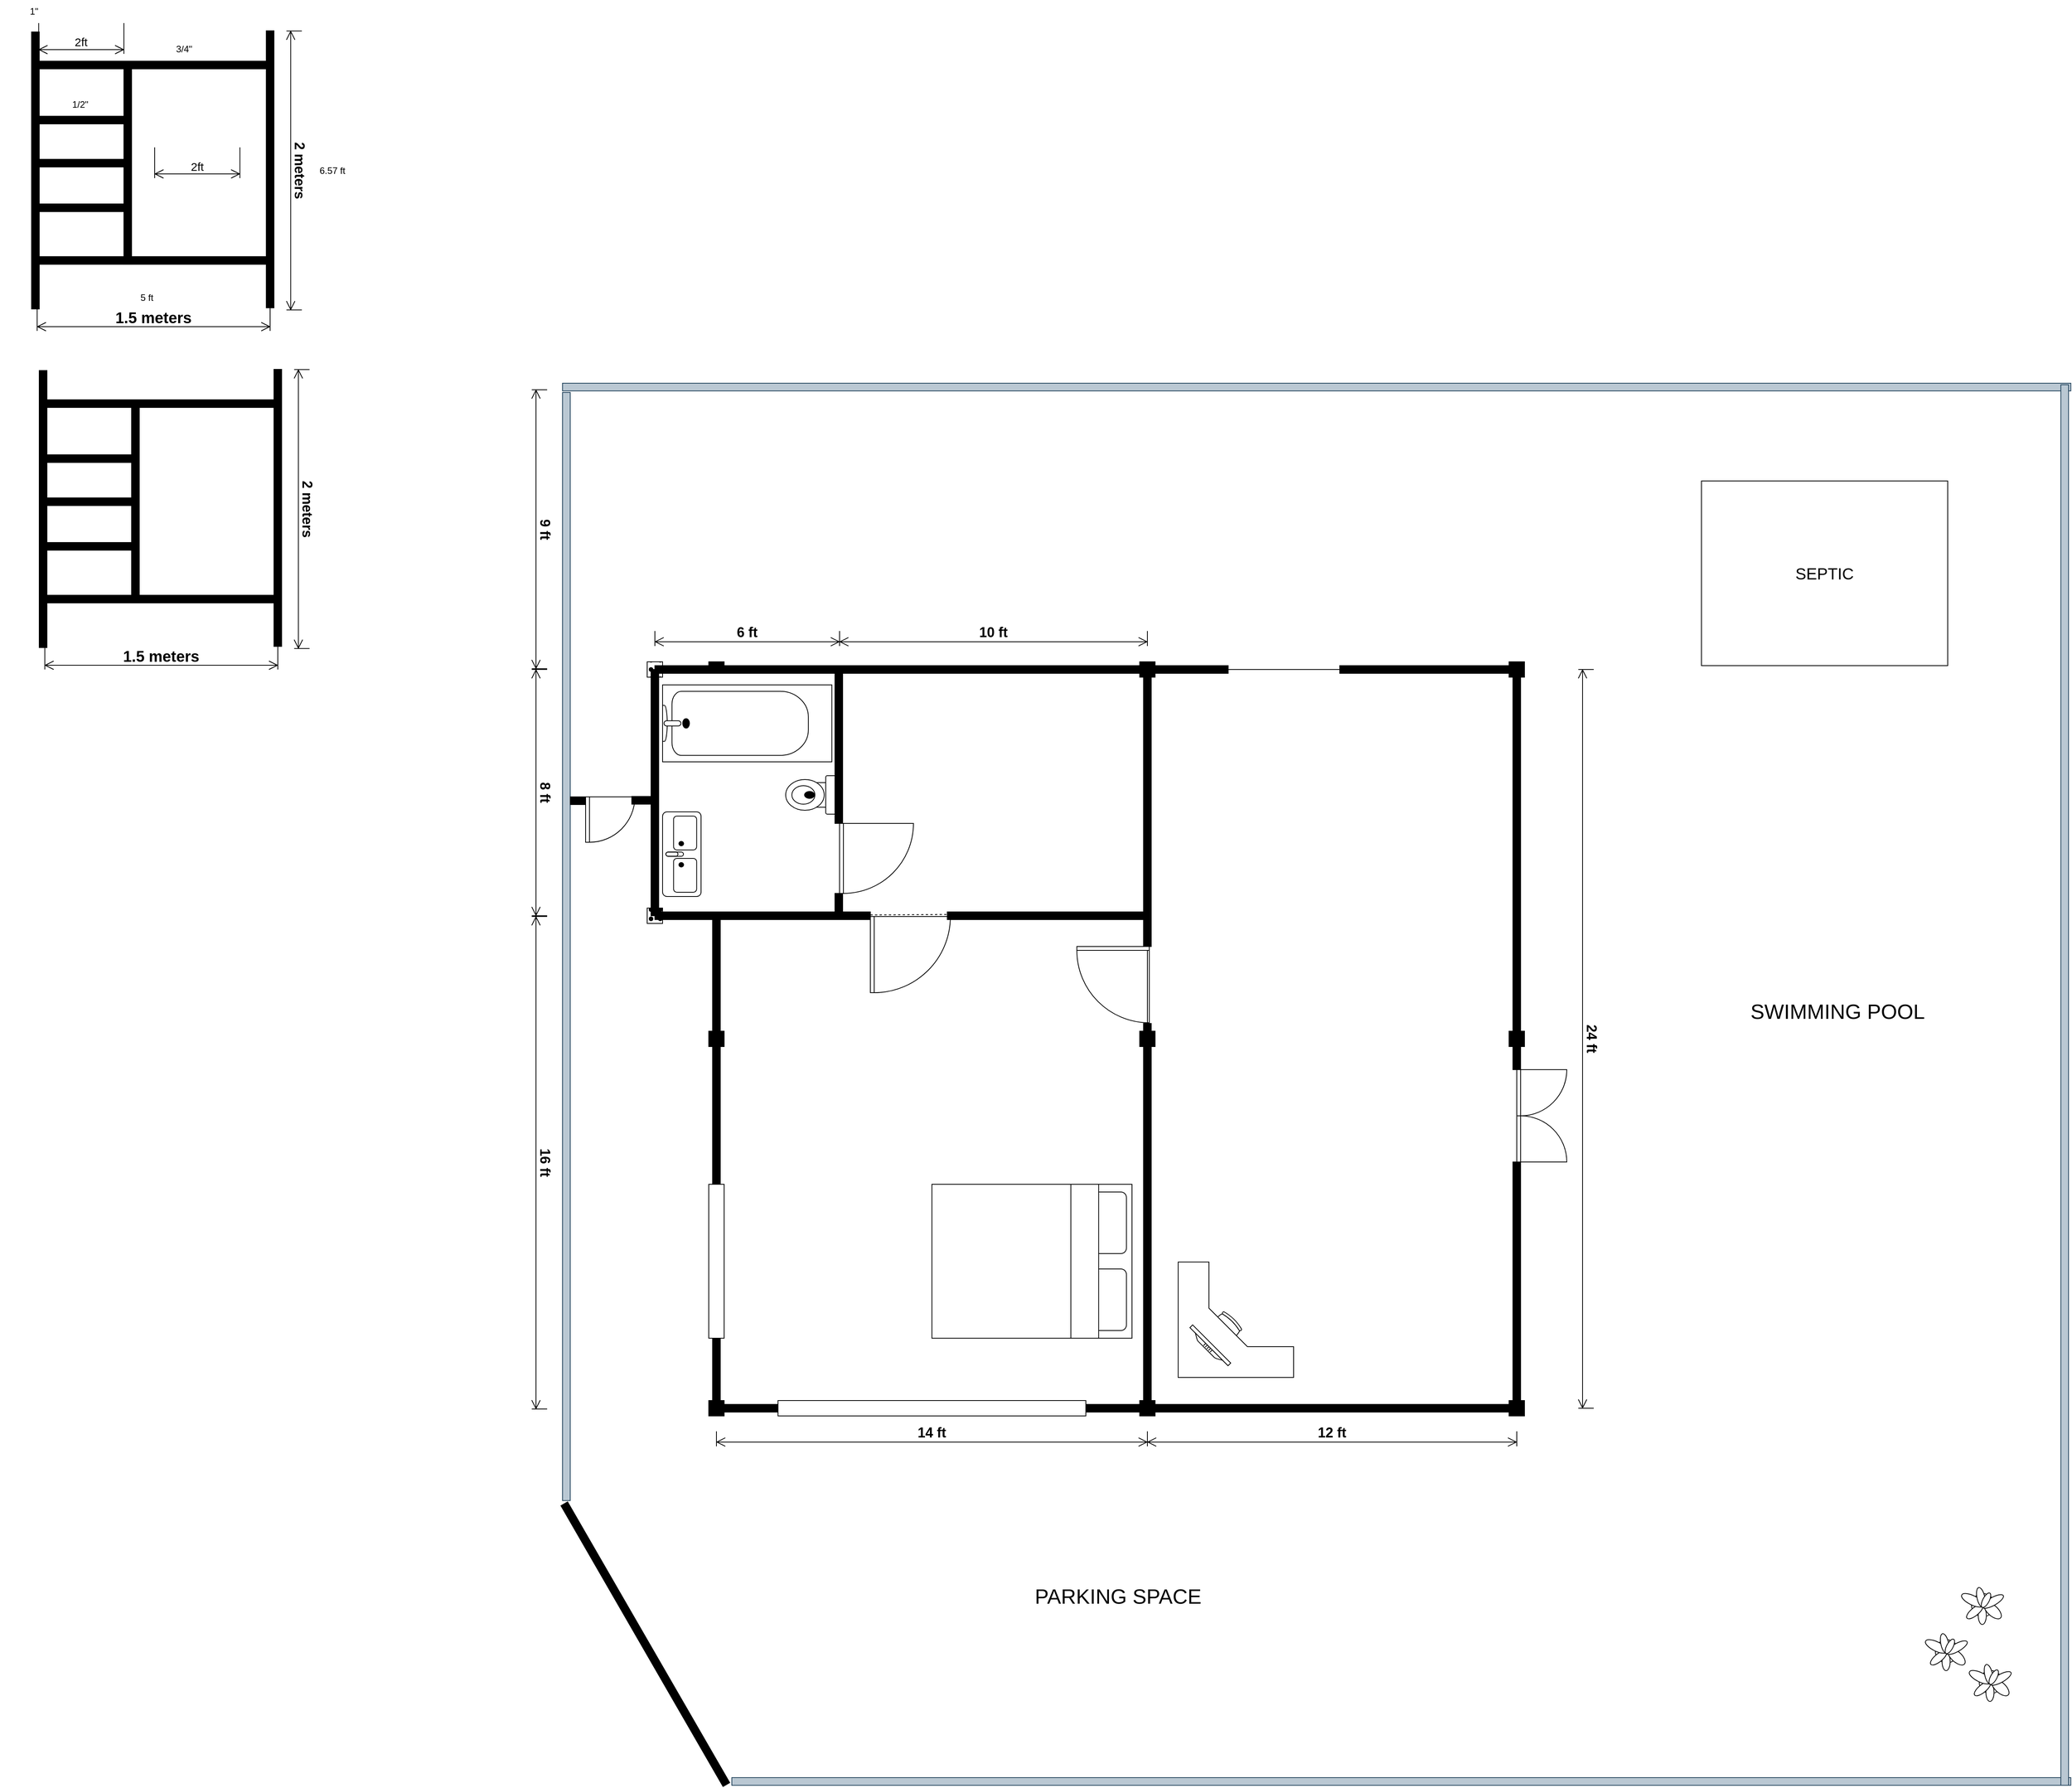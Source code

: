 <mxfile version="21.2.0" type="github">
  <diagram name="Page-1" id="16e2658f-23c8-b752-8be9-c03fbebb8bbe">
    <mxGraphModel dx="2773" dy="2004" grid="1" gridSize="10" guides="1" tooltips="1" connect="1" arrows="1" fold="1" page="1" pageScale="1" pageWidth="1100" pageHeight="850" background="none" math="0" shadow="0">
      <root>
        <mxCell id="0" />
        <mxCell id="1" parent="0" />
        <mxCell id="7wt9Ctz-3R3l7GTghrN8-20" value="24 ft" style="shape=dimension;whiteSpace=wrap;html=1;align=center;points=[];verticalAlign=bottom;spacingBottom=3;labelBackgroundColor=none;rotation=90;direction=east;flipH=0;flipV=0;fontSize=18;fontStyle=1" parent="1" vertex="1">
          <mxGeometry x="-310" y="550" width="960" height="20" as="geometry" />
        </mxCell>
        <mxCell id="7wt9Ctz-3R3l7GTghrN8-34" value="&lt;font style=&quot;font-size: 18px;&quot;&gt;6 ft&lt;/font&gt;" style="shape=dimension;whiteSpace=wrap;html=1;align=center;points=[];verticalAlign=bottom;spacingBottom=3;labelBackgroundColor=none;fontStyle=1" parent="1" vertex="1">
          <mxGeometry x="-1040" y="30" width="240" height="19.49" as="geometry" />
        </mxCell>
        <mxCell id="7wt9Ctz-3R3l7GTghrN8-43" value="" style="rounded=0;whiteSpace=wrap;html=1;fillColor=none;movable=0;resizable=0;rotatable=0;deletable=0;editable=0;locked=1;connectable=0;" parent="1" vertex="1">
          <mxGeometry x="-960" y="80" width="560" height="960" as="geometry" />
        </mxCell>
        <mxCell id="7wt9Ctz-3R3l7GTghrN8-44" value="" style="rounded=0;whiteSpace=wrap;html=1;fillColor=none;movable=0;resizable=0;rotatable=0;deletable=0;editable=0;locked=1;connectable=0;" parent="1" vertex="1">
          <mxGeometry x="-400" y="80" width="480" height="960" as="geometry" />
        </mxCell>
        <mxCell id="7wt9Ctz-3R3l7GTghrN8-45" value="" style="whiteSpace=wrap;html=1;aspect=fixed;fillColor=#000000;" parent="1" vertex="1">
          <mxGeometry x="-410" y="70" width="20" height="20" as="geometry" />
        </mxCell>
        <mxCell id="7wt9Ctz-3R3l7GTghrN8-46" value="" style="whiteSpace=wrap;html=1;aspect=fixed;fillColor=#000000;" parent="1" vertex="1">
          <mxGeometry x="-410" y="550" width="20" height="20" as="geometry" />
        </mxCell>
        <mxCell id="7wt9Ctz-3R3l7GTghrN8-47" value="" style="whiteSpace=wrap;html=1;aspect=fixed;fillColor=#000000;" parent="1" vertex="1">
          <mxGeometry x="-410" y="1030" width="20" height="20" as="geometry" />
        </mxCell>
        <mxCell id="7wt9Ctz-3R3l7GTghrN8-48" value="" style="whiteSpace=wrap;html=1;aspect=fixed;fillColor=#000000;" parent="1" vertex="1">
          <mxGeometry x="70" y="70" width="20" height="20" as="geometry" />
        </mxCell>
        <mxCell id="7wt9Ctz-3R3l7GTghrN8-49" value="" style="whiteSpace=wrap;html=1;aspect=fixed;fillColor=#000000;" parent="1" vertex="1">
          <mxGeometry x="70" y="550" width="20" height="20" as="geometry" />
        </mxCell>
        <mxCell id="7wt9Ctz-3R3l7GTghrN8-50" value="" style="whiteSpace=wrap;html=1;aspect=fixed;fillColor=#000000;" parent="1" vertex="1">
          <mxGeometry x="70" y="1030" width="20" height="20" as="geometry" />
        </mxCell>
        <mxCell id="7wt9Ctz-3R3l7GTghrN8-51" value="" style="whiteSpace=wrap;html=1;aspect=fixed;fillColor=#000000;" parent="1" vertex="1">
          <mxGeometry x="-970" y="70" width="20" height="20" as="geometry" />
        </mxCell>
        <mxCell id="7wt9Ctz-3R3l7GTghrN8-52" value="" style="whiteSpace=wrap;html=1;aspect=fixed;fillColor=#000000;" parent="1" vertex="1">
          <mxGeometry x="-970" y="550" width="20" height="20" as="geometry" />
        </mxCell>
        <mxCell id="7wt9Ctz-3R3l7GTghrN8-53" value="" style="whiteSpace=wrap;html=1;aspect=fixed;fillColor=#000000;" parent="1" vertex="1">
          <mxGeometry x="-970" y="1030" width="20" height="20" as="geometry" />
        </mxCell>
        <mxCell id="7wt9Ctz-3R3l7GTghrN8-54" value="" style="verticalLabelPosition=bottom;html=1;verticalAlign=top;align=center;shape=mxgraph.floorplan.doorRight;aspect=fixed;" parent="1" vertex="1">
          <mxGeometry x="-491.65" y="440" width="94.12" height="100" as="geometry" />
        </mxCell>
        <mxCell id="7wt9Ctz-3R3l7GTghrN8-55" value="" style="verticalLabelPosition=bottom;html=1;verticalAlign=top;align=center;shape=mxgraph.floorplan.doorDouble;aspect=fixed;direction=north;" parent="1" vertex="1">
          <mxGeometry x="80" y="600" width="63.76" height="120" as="geometry" />
        </mxCell>
        <mxCell id="7wt9Ctz-3R3l7GTghrN8-65" value="" style="endArrow=none;html=1;rounded=0;entryX=0;entryY=0.5;entryDx=0;entryDy=0;exitX=1;exitY=0.5;exitDx=0;exitDy=0;" parent="1" source="7wt9Ctz-3R3l7GTghrN8-57" target="7wt9Ctz-3R3l7GTghrN8-51" edge="1">
          <mxGeometry width="50" height="50" relative="1" as="geometry">
            <mxPoint x="-910" y="430" as="sourcePoint" />
            <mxPoint x="-860" y="380" as="targetPoint" />
          </mxGeometry>
        </mxCell>
        <mxCell id="7wt9Ctz-3R3l7GTghrN8-66" value="" style="endArrow=none;html=1;rounded=0;entryX=0;entryY=0.333;entryDx=0;entryDy=0;exitX=1;exitY=0.5;exitDx=0;exitDy=0;entryPerimeter=0;" parent="1" target="7wt9Ctz-3R3l7GTghrN8-43" edge="1">
          <mxGeometry width="50" height="50" relative="1" as="geometry">
            <mxPoint x="-1030" y="399.72" as="sourcePoint" />
            <mxPoint x="-970" y="399.72" as="targetPoint" />
          </mxGeometry>
        </mxCell>
        <mxCell id="7wt9Ctz-3R3l7GTghrN8-67" value="" style="endArrow=none;html=1;rounded=0;entryX=0.5;entryY=1;entryDx=0;entryDy=0;exitX=0.5;exitY=0;exitDx=0;exitDy=0;" parent="1" source="7wt9Ctz-3R3l7GTghrN8-59" target="7wt9Ctz-3R3l7GTghrN8-57" edge="1">
          <mxGeometry width="50" height="50" relative="1" as="geometry">
            <mxPoint x="-1020" y="409.72" as="sourcePoint" />
            <mxPoint x="-950" y="410" as="targetPoint" />
          </mxGeometry>
        </mxCell>
        <mxCell id="7wt9Ctz-3R3l7GTghrN8-68" value="" style="endArrow=none;html=1;rounded=0;entryX=-0.001;entryY=0.334;entryDx=0;entryDy=0;entryPerimeter=0;dashed=1;" parent="1" source="7wt9Ctz-3R3l7GTghrN8-91" target="7wt9Ctz-3R3l7GTghrN8-44" edge="1">
          <mxGeometry width="50" height="50" relative="1" as="geometry">
            <mxPoint x="-960" y="400" as="sourcePoint" />
            <mxPoint x="-890" y="399.8" as="targetPoint" />
          </mxGeometry>
        </mxCell>
        <mxCell id="7wt9Ctz-3R3l7GTghrN8-69" value="" style="endArrow=none;html=1;rounded=0;entryX=0.5;entryY=1;entryDx=0;entryDy=0;dashed=1;" parent="1" source="7wt9Ctz-3R3l7GTghrN8-98" edge="1">
          <mxGeometry width="50" height="50" relative="1" as="geometry">
            <mxPoint x="-800" y="400" as="sourcePoint" />
            <mxPoint x="-800" y="80" as="targetPoint" />
          </mxGeometry>
        </mxCell>
        <mxCell id="7wt9Ctz-3R3l7GTghrN8-70" value="" style="verticalLabelPosition=bottom;html=1;verticalAlign=top;align=center;shape=mxgraph.floorplan.doorRight;aspect=fixed;direction=north;" parent="1" vertex="1">
          <mxGeometry x="-760" y="401" width="105.14" height="99" as="geometry" />
        </mxCell>
        <mxCell id="7wt9Ctz-3R3l7GTghrN8-71" value="" style="verticalLabelPosition=bottom;html=1;verticalAlign=top;align=center;shape=mxgraph.floorplan.doorRight;aspect=fixed;direction=north;" parent="1" vertex="1">
          <mxGeometry x="-800" y="280" width="96.65" height="91" as="geometry" />
        </mxCell>
        <mxCell id="7wt9Ctz-3R3l7GTghrN8-72" value="" style="rounded=0;whiteSpace=wrap;html=1;" parent="1" vertex="1">
          <mxGeometry x="-1040" y="80" width="240" height="320" as="geometry" />
        </mxCell>
        <mxCell id="7wt9Ctz-3R3l7GTghrN8-57" value="" style="whiteSpace=wrap;html=1;aspect=fixed;fillColor=#000000;fillStyle=dots;" parent="1" vertex="1">
          <mxGeometry x="-1050" y="70.0" width="20" height="20" as="geometry" />
        </mxCell>
        <mxCell id="7wt9Ctz-3R3l7GTghrN8-59" value="" style="whiteSpace=wrap;html=1;aspect=fixed;fillColor=#000000;fillStyle=dots;" parent="1" vertex="1">
          <mxGeometry x="-1050" y="390.0" width="20" height="20" as="geometry" />
        </mxCell>
        <mxCell id="7wt9Ctz-3R3l7GTghrN8-73" value="" style="verticalLabelPosition=bottom;html=1;verticalAlign=top;align=center;shape=mxgraph.floorplan.toilet;direction=south;" parent="1" vertex="1">
          <mxGeometry x="-870" y="218" width="67" height="50" as="geometry" />
        </mxCell>
        <mxCell id="7wt9Ctz-3R3l7GTghrN8-81" value="" style="verticalLabelPosition=bottom;html=1;verticalAlign=top;align=center;shape=mxgraph.floorplan.bathtub2;" parent="1" vertex="1">
          <mxGeometry x="-1030" y="100" width="220" height="100" as="geometry" />
        </mxCell>
        <mxCell id="7wt9Ctz-3R3l7GTghrN8-82" value="" style="verticalLabelPosition=bottom;html=1;verticalAlign=top;align=center;shape=mxgraph.floorplan.bed_double;direction=south;" parent="1" vertex="1">
          <mxGeometry x="-680" y="749" width="260" height="200" as="geometry" />
        </mxCell>
        <mxCell id="7wt9Ctz-3R3l7GTghrN8-84" value="" style="verticalLabelPosition=bottom;html=1;verticalAlign=top;align=center;shape=mxgraph.floorplan.sink_double2;direction=north;" parent="1" vertex="1">
          <mxGeometry x="-1030" y="265" width="50" height="110" as="geometry" />
        </mxCell>
        <mxCell id="7wt9Ctz-3R3l7GTghrN8-85" value="" style="verticalLabelPosition=bottom;html=1;verticalAlign=top;align=center;shape=mxgraph.floorplan.wall;fillColor=strokeColor;direction=south;" parent="1" vertex="1">
          <mxGeometry x="-965" y="401" width="10" height="149" as="geometry" />
        </mxCell>
        <mxCell id="7wt9Ctz-3R3l7GTghrN8-86" value="" style="verticalLabelPosition=bottom;html=1;verticalAlign=top;align=center;shape=mxgraph.floorplan.wall;fillColor=strokeColor;direction=south;" parent="1" vertex="1">
          <mxGeometry x="-965" y="571" width="10" height="459" as="geometry" />
        </mxCell>
        <mxCell id="7wt9Ctz-3R3l7GTghrN8-87" value="" style="verticalLabelPosition=bottom;html=1;verticalAlign=top;align=center;shape=mxgraph.floorplan.wall;fillColor=strokeColor;" parent="1" vertex="1">
          <mxGeometry x="-950" y="1035" width="540" height="10" as="geometry" />
        </mxCell>
        <mxCell id="7wt9Ctz-3R3l7GTghrN8-88" value="" style="verticalLabelPosition=bottom;html=1;verticalAlign=top;align=center;shape=mxgraph.floorplan.wall;fillColor=strokeColor;direction=south;" parent="1" vertex="1">
          <mxGeometry x="-405" y="570" width="10" height="459" as="geometry" />
        </mxCell>
        <mxCell id="7wt9Ctz-3R3l7GTghrN8-89" value="" style="verticalLabelPosition=bottom;html=1;verticalAlign=top;align=center;shape=mxgraph.floorplan.wall;fillColor=strokeColor;direction=south;" parent="1" vertex="1">
          <mxGeometry x="-405" y="91" width="10" height="349" as="geometry" />
        </mxCell>
        <mxCell id="7wt9Ctz-3R3l7GTghrN8-90" value="" style="verticalLabelPosition=bottom;html=1;verticalAlign=top;align=center;shape=mxgraph.floorplan.wall;fillColor=strokeColor;direction=south;" parent="1" vertex="1">
          <mxGeometry x="-405" y="540" width="10" height="10" as="geometry" />
        </mxCell>
        <mxCell id="7wt9Ctz-3R3l7GTghrN8-92" value="" style="endArrow=none;html=1;rounded=0;entryX=-0.001;entryY=0.334;entryDx=0;entryDy=0;entryPerimeter=0;dashed=1;" parent="1" source="7wt9Ctz-3R3l7GTghrN8-94" target="7wt9Ctz-3R3l7GTghrN8-91" edge="1">
          <mxGeometry width="50" height="50" relative="1" as="geometry">
            <mxPoint x="-960" y="400" as="sourcePoint" />
            <mxPoint x="-400" y="401" as="targetPoint" />
          </mxGeometry>
        </mxCell>
        <mxCell id="7wt9Ctz-3R3l7GTghrN8-91" value="" style="verticalLabelPosition=bottom;html=1;verticalAlign=top;align=center;shape=mxgraph.floorplan.wall;fillColor=strokeColor;" parent="1" vertex="1">
          <mxGeometry x="-660" y="395" width="260" height="10" as="geometry" />
        </mxCell>
        <mxCell id="7wt9Ctz-3R3l7GTghrN8-93" value="" style="verticalLabelPosition=bottom;html=1;verticalAlign=top;align=center;shape=mxgraph.floorplan.wall;fillColor=strokeColor;" parent="1" vertex="1">
          <mxGeometry x="-1040" y="75" width="630" height="10" as="geometry" />
        </mxCell>
        <mxCell id="7wt9Ctz-3R3l7GTghrN8-95" value="" style="endArrow=none;html=1;rounded=0;entryX=-0.001;entryY=0.334;entryDx=0;entryDy=0;entryPerimeter=0;dashed=1;" parent="1" target="7wt9Ctz-3R3l7GTghrN8-94" edge="1">
          <mxGeometry width="50" height="50" relative="1" as="geometry">
            <mxPoint x="-960" y="400" as="sourcePoint" />
            <mxPoint x="-698" y="398" as="targetPoint" />
          </mxGeometry>
        </mxCell>
        <mxCell id="7wt9Ctz-3R3l7GTghrN8-94" value="" style="verticalLabelPosition=bottom;html=1;verticalAlign=top;align=center;shape=mxgraph.floorplan.wall;fillColor=strokeColor;" parent="1" vertex="1">
          <mxGeometry x="-1040" y="395" width="280" height="10" as="geometry" />
        </mxCell>
        <mxCell id="7wt9Ctz-3R3l7GTghrN8-96" value="" style="verticalLabelPosition=bottom;html=1;verticalAlign=top;align=center;shape=mxgraph.floorplan.wall;fillColor=strokeColor;direction=south;" parent="1" vertex="1">
          <mxGeometry x="-1045" y="80" width="10" height="320" as="geometry" />
        </mxCell>
        <mxCell id="7wt9Ctz-3R3l7GTghrN8-97" value="" style="verticalLabelPosition=bottom;html=1;verticalAlign=top;align=center;shape=mxgraph.floorplan.wall;fillColor=strokeColor;direction=south;" parent="1" vertex="1">
          <mxGeometry x="-806" y="83" width="10" height="197" as="geometry" />
        </mxCell>
        <mxCell id="7wt9Ctz-3R3l7GTghrN8-99" value="" style="endArrow=none;html=1;rounded=0;entryX=0.5;entryY=1;entryDx=0;entryDy=0;dashed=1;" parent="1" target="7wt9Ctz-3R3l7GTghrN8-98" edge="1">
          <mxGeometry width="50" height="50" relative="1" as="geometry">
            <mxPoint x="-800" y="400" as="sourcePoint" />
            <mxPoint x="-800" y="80" as="targetPoint" />
          </mxGeometry>
        </mxCell>
        <mxCell id="7wt9Ctz-3R3l7GTghrN8-98" value="" style="verticalLabelPosition=bottom;html=1;verticalAlign=top;align=center;shape=mxgraph.floorplan.wall;fillColor=strokeColor;direction=south;" parent="1" vertex="1">
          <mxGeometry x="-806" y="371" width="10" height="30" as="geometry" />
        </mxCell>
        <mxCell id="7wt9Ctz-3R3l7GTghrN8-100" value="" style="verticalLabelPosition=bottom;html=1;verticalAlign=top;align=center;shape=mxgraph.floorplan.wall;fillColor=strokeColor;direction=south;" parent="1" vertex="1">
          <mxGeometry x="75" y="90" width="10" height="510" as="geometry" />
        </mxCell>
        <mxCell id="7wt9Ctz-3R3l7GTghrN8-102" value="" style="verticalLabelPosition=bottom;html=1;verticalAlign=top;align=center;shape=mxgraph.floorplan.wall;fillColor=strokeColor;direction=south;" parent="1" vertex="1">
          <mxGeometry x="75" y="720" width="10" height="309" as="geometry" />
        </mxCell>
        <mxCell id="7wt9Ctz-3R3l7GTghrN8-106" value="" style="verticalLabelPosition=bottom;html=1;verticalAlign=top;align=center;shape=mxgraph.floorplan.wall;fillColor=#bac8d3;direction=south;strokeColor=#23445d;" parent="1" vertex="1">
          <mxGeometry x="-1160" y="-280" width="10" height="1440" as="geometry" />
        </mxCell>
        <mxCell id="7wt9Ctz-3R3l7GTghrN8-108" value="" style="verticalLabelPosition=bottom;html=1;verticalAlign=top;align=center;shape=mxgraph.floorplan.wall;fillColor=#bac8d3;strokeColor=#23445d;" parent="1" vertex="1">
          <mxGeometry x="-940" y="1520" width="1740" height="10" as="geometry" />
        </mxCell>
        <mxCell id="7wt9Ctz-3R3l7GTghrN8-109" value="" style="verticalLabelPosition=bottom;html=1;verticalAlign=top;align=center;shape=mxgraph.floorplan.wall;fillColor=#bac8d3;strokeColor=#23445d;" parent="1" vertex="1">
          <mxGeometry x="-1160" y="-292" width="1960" height="10" as="geometry" />
        </mxCell>
        <mxCell id="7wt9Ctz-3R3l7GTghrN8-110" value="" style="verticalLabelPosition=bottom;html=1;verticalAlign=top;align=center;shape=mxgraph.floorplan.wall;fillColor=strokeColor;" parent="1" vertex="1">
          <mxGeometry x="-1070" y="245" width="30" height="10" as="geometry" />
        </mxCell>
        <mxCell id="7wt9Ctz-3R3l7GTghrN8-111" value="" style="verticalLabelPosition=bottom;html=1;verticalAlign=top;align=center;shape=mxgraph.floorplan.wall;fillColor=strokeColor;" parent="1" vertex="1">
          <mxGeometry x="-1150" y="245.5" width="20" height="10" as="geometry" />
        </mxCell>
        <mxCell id="7wt9Ctz-3R3l7GTghrN8-112" value="" style="verticalLabelPosition=bottom;html=1;verticalAlign=top;align=center;shape=mxgraph.floorplan.doorRight;aspect=fixed;direction=north;" parent="1" vertex="1">
          <mxGeometry x="-1130" y="245.5" width="62.66" height="59" as="geometry" />
        </mxCell>
        <mxCell id="7wt9Ctz-3R3l7GTghrN8-113" value="" style="verticalLabelPosition=bottom;html=1;verticalAlign=top;align=center;shape=mxgraph.floorplan.wall;fillColor=strokeColor;" parent="1" vertex="1">
          <mxGeometry x="-395" y="75" width="100" height="10" as="geometry" />
        </mxCell>
        <mxCell id="7wt9Ctz-3R3l7GTghrN8-114" value="" style="verticalLabelPosition=bottom;html=1;verticalAlign=top;align=center;shape=mxgraph.floorplan.wall;fillColor=strokeColor;" parent="1" vertex="1">
          <mxGeometry x="-150" y="75" width="220" height="10" as="geometry" />
        </mxCell>
        <mxCell id="7wt9Ctz-3R3l7GTghrN8-115" value="" style="verticalLabelPosition=bottom;html=1;verticalAlign=top;align=center;shape=mxgraph.floorplan.wall;fillColor=strokeColor;" parent="1" vertex="1">
          <mxGeometry x="-390" y="1035" width="470" height="10" as="geometry" />
        </mxCell>
        <mxCell id="7wt9Ctz-3R3l7GTghrN8-116" value="" style="verticalLabelPosition=bottom;html=1;verticalAlign=top;align=center;shape=mxgraph.floorplan.wall;fillColor=#bac8d3;direction=south;strokeColor=#23445d;" parent="1" vertex="1">
          <mxGeometry x="787" y="-290" width="10" height="1820" as="geometry" />
        </mxCell>
        <mxCell id="7wt9Ctz-3R3l7GTghrN8-117" value="" style="verticalLabelPosition=bottom;html=1;verticalAlign=top;align=center;shape=mxgraph.floorplan.wall;fillColor=strokeColor;direction=south;rotation=-30;" parent="1" vertex="1">
          <mxGeometry x="-1057.43" y="1136.02" width="10" height="421.28" as="geometry" />
        </mxCell>
        <mxCell id="7wt9Ctz-3R3l7GTghrN8-118" value="" style="verticalLabelPosition=bottom;html=1;verticalAlign=top;align=center;shape=mxgraph.floorplan.plant;" parent="1" vertex="1">
          <mxGeometry x="670" y="1370" width="47" height="51" as="geometry" />
        </mxCell>
        <mxCell id="7wt9Ctz-3R3l7GTghrN8-119" value="" style="verticalLabelPosition=bottom;html=1;verticalAlign=top;align=center;shape=mxgraph.floorplan.plant;" parent="1" vertex="1">
          <mxGeometry x="660" y="1270" width="47" height="51" as="geometry" />
        </mxCell>
        <mxCell id="7wt9Ctz-3R3l7GTghrN8-120" value="" style="verticalLabelPosition=bottom;html=1;verticalAlign=top;align=center;shape=mxgraph.floorplan.desk_corner;direction=north;" parent="1" vertex="1">
          <mxGeometry x="-360" y="850" width="150" height="150" as="geometry" />
        </mxCell>
        <mxCell id="7wt9Ctz-3R3l7GTghrN8-128" value="" style="verticalLabelPosition=bottom;html=1;verticalAlign=top;align=center;shape=mxgraph.floorplan.flat_tv;direction=west;rotation=45;" parent="1" vertex="1">
          <mxGeometry x="-355" y="955" width="70" height="10" as="geometry" />
        </mxCell>
        <mxCell id="7wt9Ctz-3R3l7GTghrN8-130" value="&lt;font style=&quot;font-size: 18px;&quot;&gt;14 ft&lt;/font&gt;" style="shape=dimension;whiteSpace=wrap;html=1;align=center;points=[];verticalAlign=bottom;spacingBottom=3;labelBackgroundColor=none;fontStyle=1" parent="1" vertex="1">
          <mxGeometry x="-960" y="1070" width="560" height="19.49" as="geometry" />
        </mxCell>
        <mxCell id="7wt9Ctz-3R3l7GTghrN8-131" value="&lt;font style=&quot;font-size: 18px;&quot;&gt;12 ft&lt;/font&gt;" style="shape=dimension;whiteSpace=wrap;html=1;align=center;points=[];verticalAlign=bottom;spacingBottom=3;labelBackgroundColor=none;fontStyle=1" parent="1" vertex="1">
          <mxGeometry x="-400" y="1070" width="480" height="19.49" as="geometry" />
        </mxCell>
        <mxCell id="7wt9Ctz-3R3l7GTghrN8-132" value="8 ft" style="shape=dimension;whiteSpace=wrap;html=1;align=center;points=[];verticalAlign=bottom;spacingBottom=3;labelBackgroundColor=none;rotation=90;direction=east;flipH=0;flipV=0;fontSize=18;fontStyle=1" parent="1" vertex="1">
          <mxGeometry x="-1350" y="230" width="320" height="20" as="geometry" />
        </mxCell>
        <mxCell id="7wt9Ctz-3R3l7GTghrN8-133" value="16 ft" style="shape=dimension;whiteSpace=wrap;html=1;align=center;points=[];verticalAlign=bottom;spacingBottom=3;labelBackgroundColor=none;rotation=90;direction=east;flipH=0;flipV=0;fontSize=18;fontStyle=1" parent="1" vertex="1">
          <mxGeometry x="-1510" y="711" width="640" height="20" as="geometry" />
        </mxCell>
        <mxCell id="7wt9Ctz-3R3l7GTghrN8-134" value="&lt;font style=&quot;font-size: 18px;&quot;&gt;10 ft&lt;/font&gt;" style="shape=dimension;whiteSpace=wrap;html=1;align=center;points=[];verticalAlign=bottom;spacingBottom=3;labelBackgroundColor=none;fontStyle=1" parent="1" vertex="1">
          <mxGeometry x="-800" y="30" width="400" height="19.49" as="geometry" />
        </mxCell>
        <mxCell id="7wt9Ctz-3R3l7GTghrN8-138" value="9 ft" style="shape=dimension;whiteSpace=wrap;html=1;align=center;points=[];verticalAlign=bottom;spacingBottom=3;labelBackgroundColor=none;rotation=90;direction=east;flipH=0;flipV=0;fontSize=18;fontStyle=1" parent="1" vertex="1">
          <mxGeometry x="-1371.25" y="-112.25" width="362.5" height="20" as="geometry" />
        </mxCell>
        <mxCell id="7wt9Ctz-3R3l7GTghrN8-139" value="" style="verticalLabelPosition=bottom;html=1;verticalAlign=top;align=center;shape=mxgraph.floorplan.plant;" parent="1" vertex="1">
          <mxGeometry x="613" y="1330" width="47" height="51" as="geometry" />
        </mxCell>
        <mxCell id="7wt9Ctz-3R3l7GTghrN8-140" value="PARKING SPACE" style="text;html=1;strokeColor=none;fillColor=none;align=center;verticalAlign=middle;whiteSpace=wrap;rounded=0;fontSize=27;" parent="1" vertex="1">
          <mxGeometry x="-728" y="1270" width="580" height="30" as="geometry" />
        </mxCell>
        <mxCell id="7wt9Ctz-3R3l7GTghrN8-141" value="SWIMMING POOL" style="text;html=1;strokeColor=none;fillColor=none;align=center;verticalAlign=middle;whiteSpace=wrap;rounded=0;fontSize=27;" parent="1" vertex="1">
          <mxGeometry x="207" y="510" width="580" height="30" as="geometry" />
        </mxCell>
        <mxCell id="7wt9Ctz-3R3l7GTghrN8-142" value="&lt;font style=&quot;font-size: 21px;&quot;&gt;SEPTIC&lt;/font&gt;" style="rounded=0;whiteSpace=wrap;html=1;" parent="1" vertex="1">
          <mxGeometry x="320" y="-165" width="320" height="240" as="geometry" />
        </mxCell>
        <mxCell id="cCLTIpCCPxyg017neQxu-1" value="" style="rounded=0;whiteSpace=wrap;html=1;" parent="1" vertex="1">
          <mxGeometry x="-970" y="749" width="20" height="200" as="geometry" />
        </mxCell>
        <mxCell id="cCLTIpCCPxyg017neQxu-2" value="" style="rounded=0;whiteSpace=wrap;html=1;direction=south;" parent="1" vertex="1">
          <mxGeometry x="-880" y="1030" width="400" height="20" as="geometry" />
        </mxCell>
        <mxCell id="RLokB4G1Y2YiurB1iZC3-1" value="" style="group" vertex="1" connectable="0" parent="1">
          <mxGeometry x="-1840" y="-310" width="351.25" height="390" as="geometry" />
        </mxCell>
        <mxCell id="RLokB4G1Y2YiurB1iZC3-2" value="" style="verticalLabelPosition=bottom;html=1;verticalAlign=top;align=center;shape=mxgraph.floorplan.wall;fillColor=strokeColor;direction=south;" vertex="1" parent="RLokB4G1Y2YiurB1iZC3-1">
          <mxGeometry x="305" width="10" height="360" as="geometry" />
        </mxCell>
        <mxCell id="RLokB4G1Y2YiurB1iZC3-3" value="" style="verticalLabelPosition=bottom;html=1;verticalAlign=top;align=center;shape=mxgraph.floorplan.wall;fillColor=strokeColor;direction=south;" vertex="1" parent="RLokB4G1Y2YiurB1iZC3-1">
          <mxGeometry y="1.5" width="10" height="360" as="geometry" />
        </mxCell>
        <mxCell id="RLokB4G1Y2YiurB1iZC3-4" value="" style="verticalLabelPosition=bottom;html=1;verticalAlign=top;align=center;shape=mxgraph.floorplan.wall;fillColor=strokeColor;direction=west;" vertex="1" parent="RLokB4G1Y2YiurB1iZC3-1">
          <mxGeometry x="10" y="39.49" width="295" height="10" as="geometry" />
        </mxCell>
        <mxCell id="RLokB4G1Y2YiurB1iZC3-5" value="" style="verticalLabelPosition=bottom;html=1;verticalAlign=top;align=center;shape=mxgraph.floorplan.wall;fillColor=strokeColor;direction=west;" vertex="1" parent="RLokB4G1Y2YiurB1iZC3-1">
          <mxGeometry x="9" y="293.49" width="295" height="10" as="geometry" />
        </mxCell>
        <mxCell id="RLokB4G1Y2YiurB1iZC3-6" value="" style="verticalLabelPosition=bottom;html=1;verticalAlign=top;align=center;shape=mxgraph.floorplan.wall;fillColor=strokeColor;direction=north;" vertex="1" parent="RLokB4G1Y2YiurB1iZC3-1">
          <mxGeometry x="120" y="50" width="10" height="253.49" as="geometry" />
        </mxCell>
        <mxCell id="RLokB4G1Y2YiurB1iZC3-7" value="" style="verticalLabelPosition=bottom;html=1;verticalAlign=top;align=center;shape=mxgraph.floorplan.wall;fillColor=strokeColor;direction=east;" vertex="1" parent="RLokB4G1Y2YiurB1iZC3-1">
          <mxGeometry x="8.26" y="111" width="111.74" height="10" as="geometry" />
        </mxCell>
        <mxCell id="RLokB4G1Y2YiurB1iZC3-8" value="" style="verticalLabelPosition=bottom;html=1;verticalAlign=top;align=center;shape=mxgraph.floorplan.wall;fillColor=strokeColor;direction=east;" vertex="1" parent="RLokB4G1Y2YiurB1iZC3-1">
          <mxGeometry x="7.26" y="167" width="111.74" height="10" as="geometry" />
        </mxCell>
        <mxCell id="RLokB4G1Y2YiurB1iZC3-9" value="" style="verticalLabelPosition=bottom;html=1;verticalAlign=top;align=center;shape=mxgraph.floorplan.wall;fillColor=strokeColor;direction=east;" vertex="1" parent="RLokB4G1Y2YiurB1iZC3-1">
          <mxGeometry x="9.26" y="225" width="111.74" height="10" as="geometry" />
        </mxCell>
        <mxCell id="RLokB4G1Y2YiurB1iZC3-10" value="1.5 meters" style="shape=dimension;whiteSpace=wrap;html=1;align=center;points=[];verticalAlign=bottom;spacingBottom=3;labelBackgroundColor=none;fontStyle=1;fontSize=20;" vertex="1" parent="RLokB4G1Y2YiurB1iZC3-1">
          <mxGeometry x="7.26" y="350" width="302.74" height="40" as="geometry" />
        </mxCell>
        <mxCell id="RLokB4G1Y2YiurB1iZC3-11" value="2 meters" style="shape=dimension;whiteSpace=wrap;html=1;align=center;points=[];verticalAlign=bottom;spacingBottom=3;labelBackgroundColor=none;rotation=90;direction=east;flipH=0;flipV=0;fontSize=18;fontStyle=1" vertex="1" parent="RLokB4G1Y2YiurB1iZC3-1">
          <mxGeometry x="160" y="171.5" width="362.5" height="20" as="geometry" />
        </mxCell>
        <mxCell id="v2xkksdArZcoPXABsqu6-2" value="" style="verticalLabelPosition=bottom;html=1;verticalAlign=top;align=center;shape=mxgraph.floorplan.wall;fillColor=strokeColor;direction=south;container=0;" parent="1" vertex="1">
          <mxGeometry x="-1545" y="-750" width="10" height="360" as="geometry" />
        </mxCell>
        <mxCell id="v2xkksdArZcoPXABsqu6-3" value="" style="verticalLabelPosition=bottom;html=1;verticalAlign=top;align=center;shape=mxgraph.floorplan.wall;fillColor=strokeColor;direction=south;container=0;" parent="1" vertex="1">
          <mxGeometry x="-1890" y="-748.5" width="90" height="360" as="geometry" />
        </mxCell>
        <mxCell id="v2xkksdArZcoPXABsqu6-4" value="" style="verticalLabelPosition=bottom;html=1;verticalAlign=top;align=center;shape=mxgraph.floorplan.wall;fillColor=strokeColor;direction=west;container=0;" parent="1" vertex="1">
          <mxGeometry x="-1840" y="-710.51" width="295" height="10" as="geometry" />
        </mxCell>
        <mxCell id="v2xkksdArZcoPXABsqu6-5" value="" style="verticalLabelPosition=bottom;html=1;verticalAlign=top;align=center;shape=mxgraph.floorplan.wall;fillColor=strokeColor;direction=west;container=0;" parent="1" vertex="1">
          <mxGeometry x="-1841" y="-456.51" width="295" height="10" as="geometry" />
        </mxCell>
        <mxCell id="v2xkksdArZcoPXABsqu6-6" value="" style="verticalLabelPosition=bottom;html=1;verticalAlign=top;align=center;shape=mxgraph.floorplan.wall;fillColor=strokeColor;direction=north;container=0;" parent="1" vertex="1">
          <mxGeometry x="-1730" y="-700" width="10" height="253.49" as="geometry" />
        </mxCell>
        <mxCell id="v2xkksdArZcoPXABsqu6-7" value="" style="verticalLabelPosition=bottom;html=1;verticalAlign=top;align=center;shape=mxgraph.floorplan.wall;fillColor=strokeColor;direction=east;container=0;" parent="1" vertex="1">
          <mxGeometry x="-1841.74" y="-639" width="111.74" height="10" as="geometry" />
        </mxCell>
        <mxCell id="v2xkksdArZcoPXABsqu6-8" value="" style="verticalLabelPosition=bottom;html=1;verticalAlign=top;align=center;shape=mxgraph.floorplan.wall;fillColor=strokeColor;direction=east;container=0;" parent="1" vertex="1">
          <mxGeometry x="-1842.74" y="-583" width="111.74" height="10" as="geometry" />
        </mxCell>
        <mxCell id="v2xkksdArZcoPXABsqu6-9" value="" style="verticalLabelPosition=bottom;html=1;verticalAlign=top;align=center;shape=mxgraph.floorplan.wall;fillColor=strokeColor;direction=east;container=0;" parent="1" vertex="1">
          <mxGeometry x="-1840.74" y="-525" width="111.74" height="10" as="geometry" />
        </mxCell>
        <mxCell id="v2xkksdArZcoPXABsqu6-10" value="1.5 meters" style="shape=dimension;whiteSpace=wrap;html=1;align=center;points=[];verticalAlign=bottom;spacingBottom=3;labelBackgroundColor=none;fontStyle=1;fontSize=20;container=0;" parent="1" vertex="1">
          <mxGeometry x="-1842.74" y="-400" width="302.74" height="40" as="geometry" />
        </mxCell>
        <mxCell id="v2xkksdArZcoPXABsqu6-12" value="2 meters" style="shape=dimension;whiteSpace=wrap;html=1;align=center;points=[];verticalAlign=bottom;spacingBottom=3;labelBackgroundColor=none;rotation=90;direction=east;flipH=0;flipV=0;fontSize=18;fontStyle=1;container=0;" parent="1" vertex="1">
          <mxGeometry x="-1690" y="-578.5" width="362.5" height="20" as="geometry" />
        </mxCell>
        <mxCell id="RLokB4G1Y2YiurB1iZC3-12" value="1&quot;&amp;nbsp;" style="text;html=1;strokeColor=none;fillColor=none;align=center;verticalAlign=middle;whiteSpace=wrap;rounded=0;" vertex="1" parent="1">
          <mxGeometry x="-1875" y="-790" width="60" height="30" as="geometry" />
        </mxCell>
        <mxCell id="RLokB4G1Y2YiurB1iZC3-13" value="3/4&quot;&amp;nbsp;" style="text;html=1;strokeColor=none;fillColor=none;align=center;verticalAlign=middle;whiteSpace=wrap;rounded=0;" vertex="1" parent="1">
          <mxGeometry x="-1680" y="-740.51" width="60" height="30" as="geometry" />
        </mxCell>
        <mxCell id="RLokB4G1Y2YiurB1iZC3-14" value="1/2&quot;&amp;nbsp;" style="text;html=1;strokeColor=none;fillColor=none;align=center;verticalAlign=middle;whiteSpace=wrap;rounded=0;" vertex="1" parent="1">
          <mxGeometry x="-1814.87" y="-669" width="60" height="30" as="geometry" />
        </mxCell>
        <mxCell id="RLokB4G1Y2YiurB1iZC3-15" value="6.57 ft" style="text;html=1;strokeColor=none;fillColor=none;align=center;verticalAlign=middle;whiteSpace=wrap;rounded=0;" vertex="1" parent="1">
          <mxGeometry x="-1488.75" y="-583" width="60" height="30" as="geometry" />
        </mxCell>
        <mxCell id="RLokB4G1Y2YiurB1iZC3-16" value="5 ft" style="text;html=1;strokeColor=none;fillColor=none;align=center;verticalAlign=middle;whiteSpace=wrap;rounded=0;" vertex="1" parent="1">
          <mxGeometry x="-1730" y="-418.5" width="60" height="30" as="geometry" />
        </mxCell>
        <mxCell id="RLokB4G1Y2YiurB1iZC3-17" value="&lt;font style=&quot;font-size: 15px; font-weight: normal;&quot;&gt;2ft&lt;/font&gt;" style="shape=dimension;whiteSpace=wrap;html=1;align=center;points=[];verticalAlign=bottom;spacingBottom=3;labelBackgroundColor=none;fontStyle=1;fontSize=20;container=0;" vertex="1" parent="1">
          <mxGeometry x="-1840.74" y="-760" width="110.74" height="40" as="geometry" />
        </mxCell>
        <mxCell id="RLokB4G1Y2YiurB1iZC3-18" value="&lt;font style=&quot;font-size: 15px; font-weight: normal;&quot;&gt;2ft&lt;/font&gt;" style="shape=dimension;whiteSpace=wrap;html=1;align=center;points=[];verticalAlign=bottom;spacingBottom=3;labelBackgroundColor=none;fontStyle=1;fontSize=20;container=0;" vertex="1" parent="1">
          <mxGeometry x="-1690" y="-598.5" width="110.74" height="40" as="geometry" />
        </mxCell>
      </root>
    </mxGraphModel>
  </diagram>
</mxfile>
